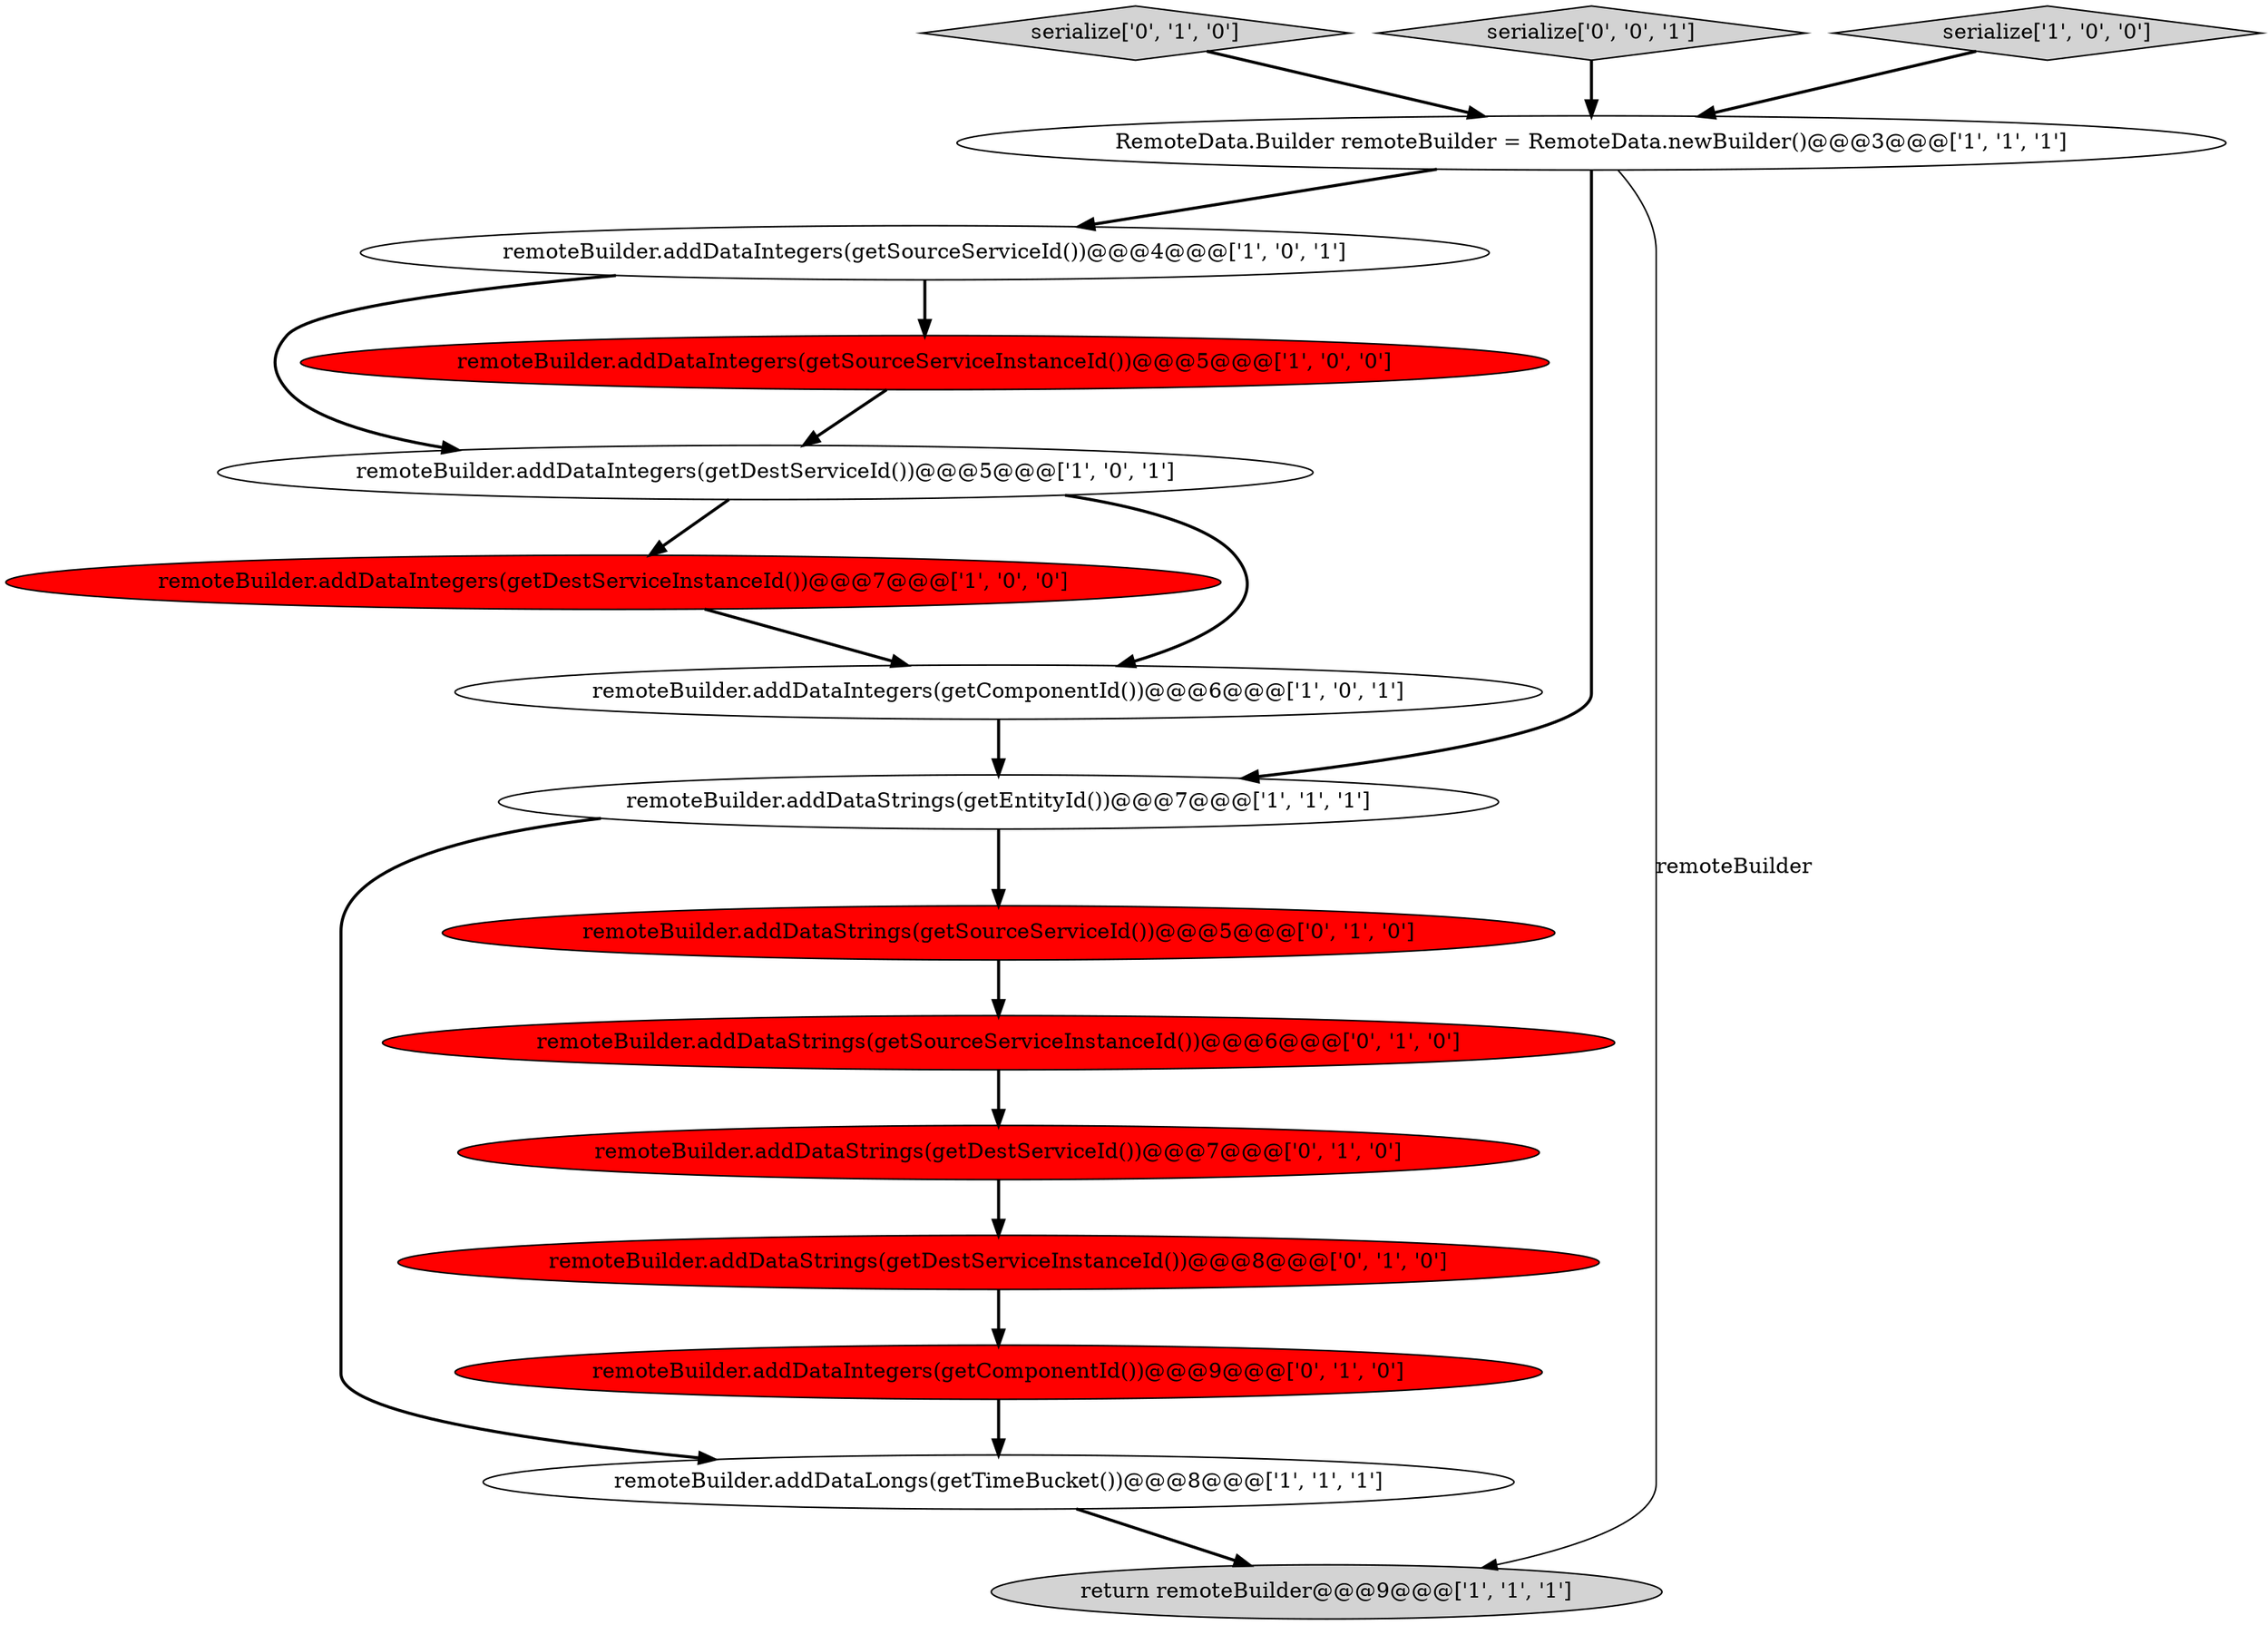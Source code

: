 digraph {
13 [style = filled, label = "serialize['0', '1', '0']", fillcolor = lightgray, shape = diamond image = "AAA0AAABBB2BBB"];
16 [style = filled, label = "serialize['0', '0', '1']", fillcolor = lightgray, shape = diamond image = "AAA0AAABBB3BBB"];
6 [style = filled, label = "remoteBuilder.addDataIntegers(getSourceServiceId())@@@4@@@['1', '0', '1']", fillcolor = white, shape = ellipse image = "AAA0AAABBB1BBB"];
9 [style = filled, label = "remoteBuilder.addDataLongs(getTimeBucket())@@@8@@@['1', '1', '1']", fillcolor = white, shape = ellipse image = "AAA0AAABBB1BBB"];
12 [style = filled, label = "remoteBuilder.addDataStrings(getDestServiceInstanceId())@@@8@@@['0', '1', '0']", fillcolor = red, shape = ellipse image = "AAA1AAABBB2BBB"];
10 [style = filled, label = "remoteBuilder.addDataStrings(getDestServiceId())@@@7@@@['0', '1', '0']", fillcolor = red, shape = ellipse image = "AAA1AAABBB2BBB"];
7 [style = filled, label = "remoteBuilder.addDataIntegers(getDestServiceInstanceId())@@@7@@@['1', '0', '0']", fillcolor = red, shape = ellipse image = "AAA1AAABBB1BBB"];
3 [style = filled, label = "RemoteData.Builder remoteBuilder = RemoteData.newBuilder()@@@3@@@['1', '1', '1']", fillcolor = white, shape = ellipse image = "AAA0AAABBB1BBB"];
2 [style = filled, label = "remoteBuilder.addDataIntegers(getDestServiceId())@@@5@@@['1', '0', '1']", fillcolor = white, shape = ellipse image = "AAA0AAABBB1BBB"];
5 [style = filled, label = "serialize['1', '0', '0']", fillcolor = lightgray, shape = diamond image = "AAA0AAABBB1BBB"];
11 [style = filled, label = "remoteBuilder.addDataIntegers(getComponentId())@@@9@@@['0', '1', '0']", fillcolor = red, shape = ellipse image = "AAA1AAABBB2BBB"];
8 [style = filled, label = "remoteBuilder.addDataIntegers(getComponentId())@@@6@@@['1', '0', '1']", fillcolor = white, shape = ellipse image = "AAA0AAABBB1BBB"];
0 [style = filled, label = "return remoteBuilder@@@9@@@['1', '1', '1']", fillcolor = lightgray, shape = ellipse image = "AAA0AAABBB1BBB"];
1 [style = filled, label = "remoteBuilder.addDataStrings(getEntityId())@@@7@@@['1', '1', '1']", fillcolor = white, shape = ellipse image = "AAA0AAABBB1BBB"];
4 [style = filled, label = "remoteBuilder.addDataIntegers(getSourceServiceInstanceId())@@@5@@@['1', '0', '0']", fillcolor = red, shape = ellipse image = "AAA1AAABBB1BBB"];
14 [style = filled, label = "remoteBuilder.addDataStrings(getSourceServiceInstanceId())@@@6@@@['0', '1', '0']", fillcolor = red, shape = ellipse image = "AAA1AAABBB2BBB"];
15 [style = filled, label = "remoteBuilder.addDataStrings(getSourceServiceId())@@@5@@@['0', '1', '0']", fillcolor = red, shape = ellipse image = "AAA1AAABBB2BBB"];
5->3 [style = bold, label=""];
16->3 [style = bold, label=""];
9->0 [style = bold, label=""];
3->1 [style = bold, label=""];
15->14 [style = bold, label=""];
1->15 [style = bold, label=""];
12->11 [style = bold, label=""];
14->10 [style = bold, label=""];
3->6 [style = bold, label=""];
4->2 [style = bold, label=""];
7->8 [style = bold, label=""];
11->9 [style = bold, label=""];
1->9 [style = bold, label=""];
6->2 [style = bold, label=""];
8->1 [style = bold, label=""];
6->4 [style = bold, label=""];
13->3 [style = bold, label=""];
10->12 [style = bold, label=""];
3->0 [style = solid, label="remoteBuilder"];
2->7 [style = bold, label=""];
2->8 [style = bold, label=""];
}

